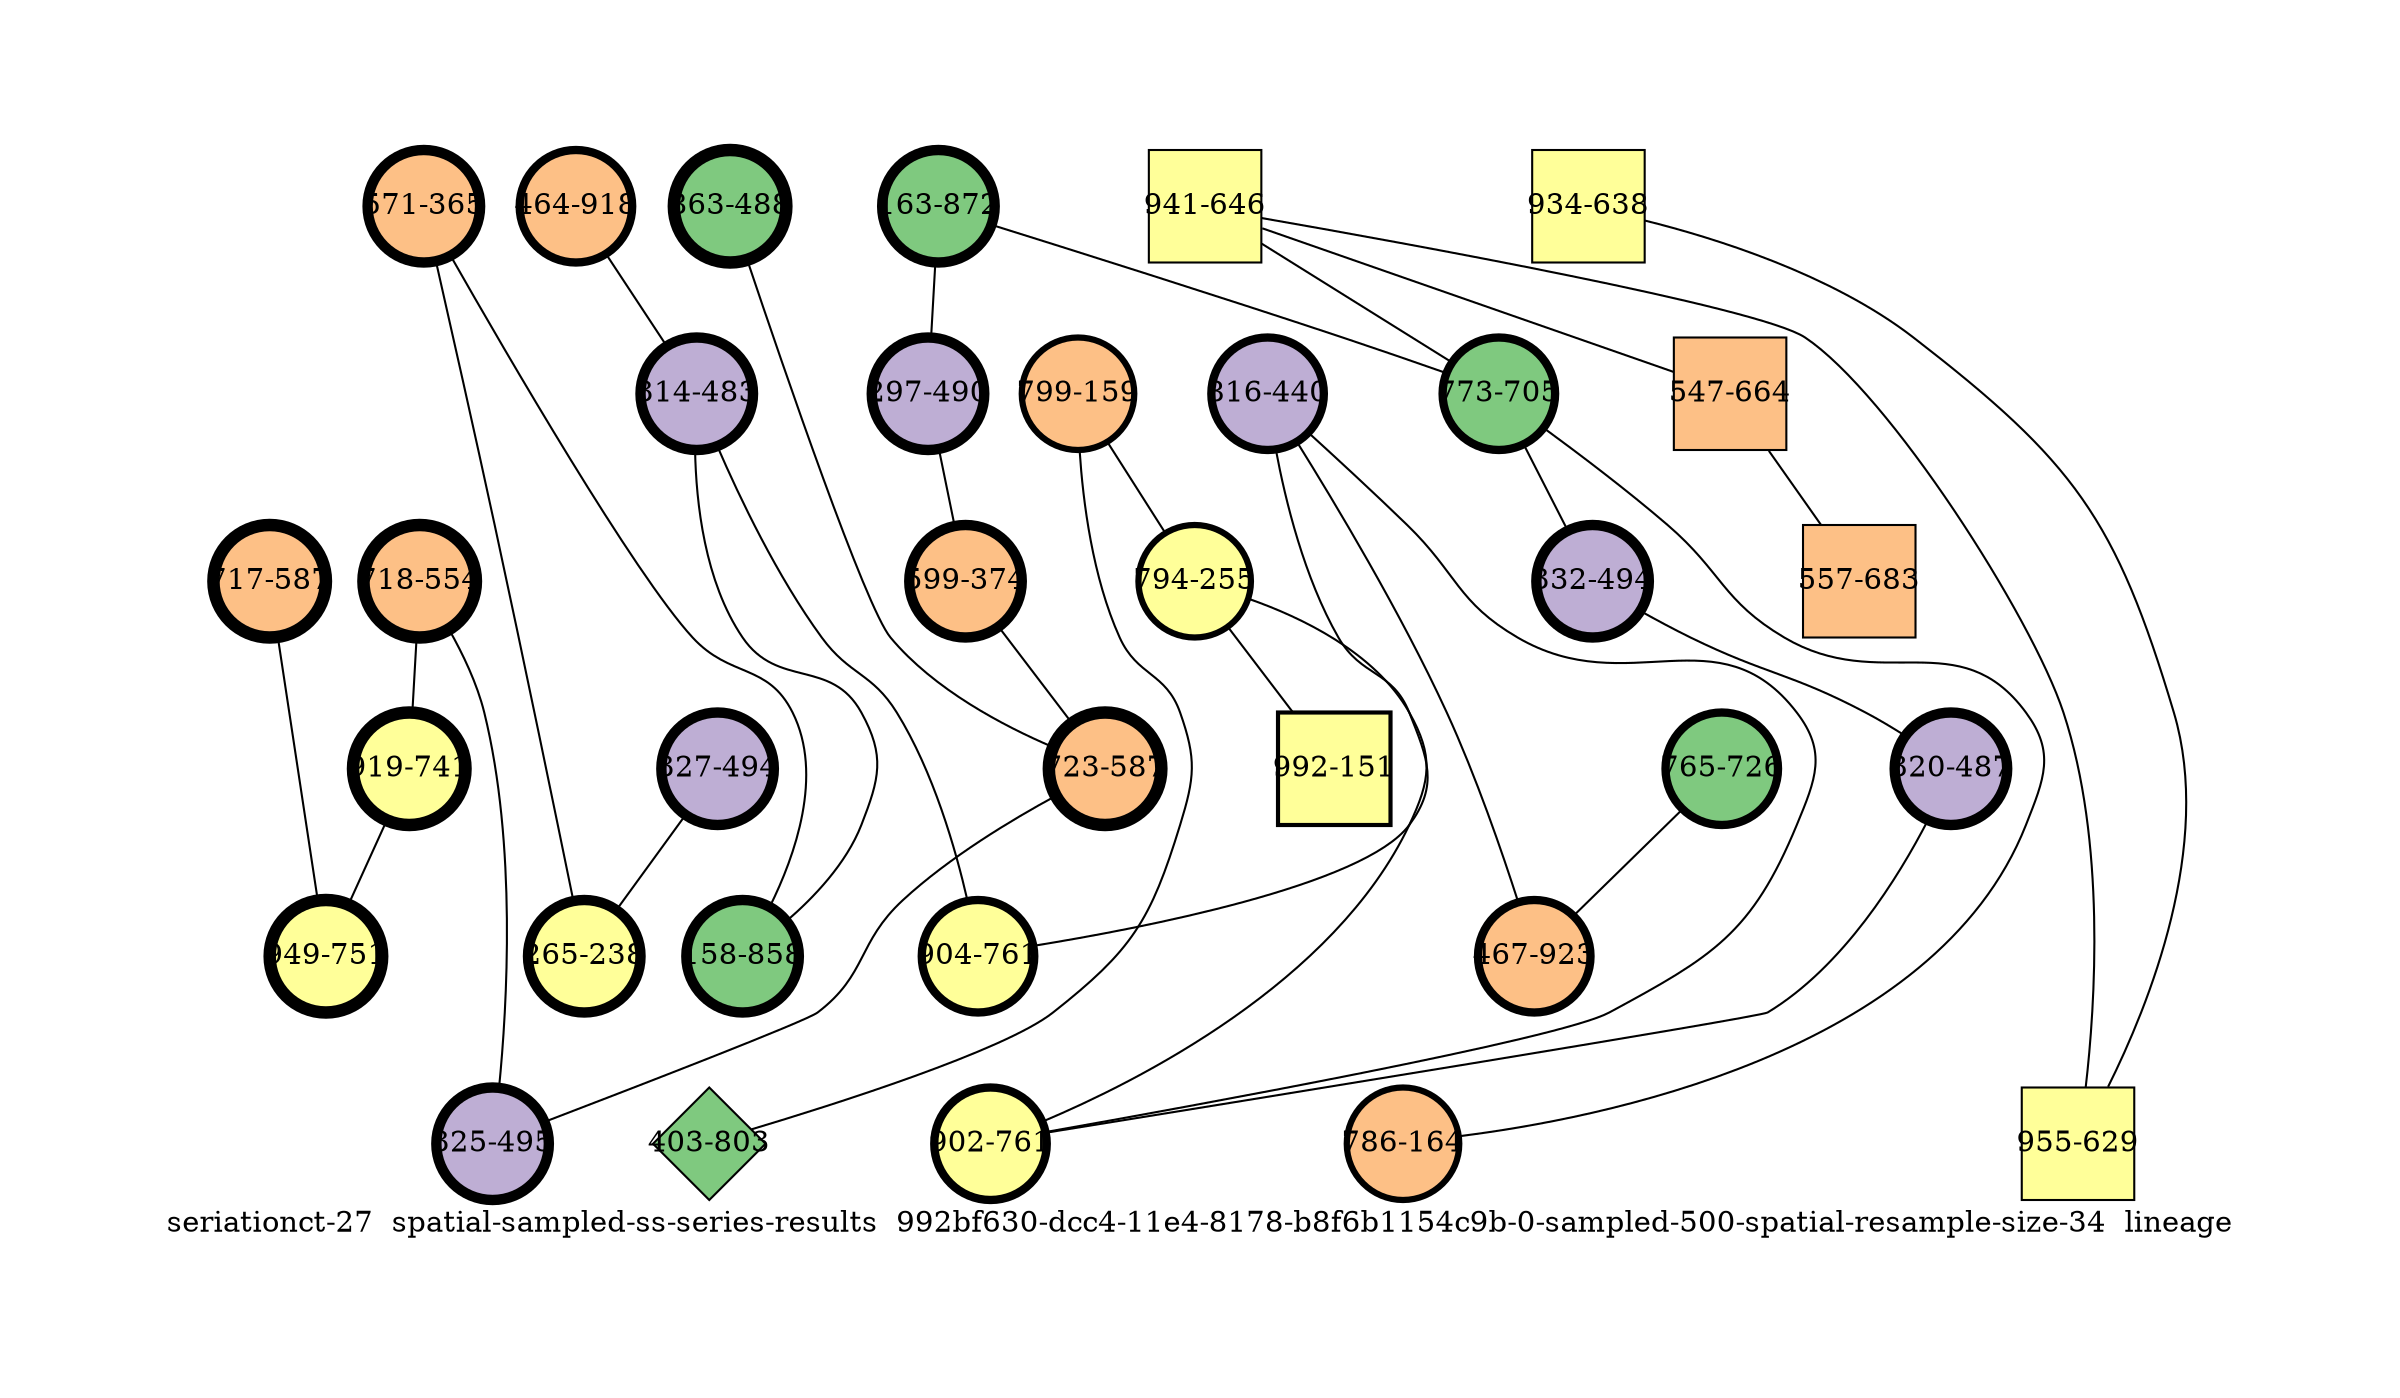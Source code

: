 strict graph "seriationct-27  spatial-sampled-ss-series-results  992bf630-dcc4-11e4-8178-b8f6b1154c9b-0-sampled-500-spatial-resample-size-34  lineage" {
labelloc=b;
ratio=auto;
pad="1.0";
label="seriationct-27  spatial-sampled-ss-series-results  992bf630-dcc4-11e4-8178-b8f6b1154c9b-0-sampled-500-spatial-resample-size-34  lineage";
node [width="0.75", style=filled, fixedsize=true, height="0.75", shape=circle, label=""];
0 [xCoordinate="872.0", appears_in_slice=5, yCoordinate="163.0", colorscheme=accent6, lineage_id=0, short_label="163-872", label="163-872", shape=circle, cluster_id=0, fillcolor=1, size="500.0", id=0, penwidth="5.0"];
1 [xCoordinate="490.0", appears_in_slice=5, yCoordinate="297.0", colorscheme=accent6, lineage_id=0, short_label="297-490", label="297-490", shape=circle, cluster_id=1, fillcolor=2, size="500.0", id=1, penwidth="5.0"];
2 [xCoordinate="646.0", appears_in_slice=1, yCoordinate="941.0", colorscheme=accent6, lineage_id=1, short_label="941-646", label="941-646", shape=square, cluster_id=3, fillcolor=4, size="500.0", id=2, penwidth="1.0"];
3 [xCoordinate="374.0", appears_in_slice=5, yCoordinate="599.0", colorscheme=accent6, lineage_id=0, short_label="599-374", label="599-374", shape=circle, cluster_id=2, fillcolor=3, size="500.0", id=3, penwidth="5.0"];
4 [xCoordinate="488.0", appears_in_slice=6, yCoordinate="863.0", colorscheme=accent6, lineage_id=0, short_label="863-488", label="863-488", shape=circle, cluster_id=0, fillcolor=1, size="500.0", id=4, penwidth="6.0"];
5 [xCoordinate="664.0", appears_in_slice=1, yCoordinate="547.0", colorscheme=accent6, lineage_id=1, short_label="547-664", label="547-664", shape=square, cluster_id=2, fillcolor=3, size="500.0", id=5, penwidth="1.0"];
6 [xCoordinate="918.0", appears_in_slice=4, yCoordinate="464.0", colorscheme=accent6, lineage_id=0, short_label="464-918", label="464-918", shape=circle, cluster_id=2, fillcolor=3, size="500.0", id=6, penwidth="4.0"];
7 [xCoordinate="159.0", appears_in_slice=3, yCoordinate="799.0", colorscheme=accent6, lineage_id=0, short_label="799-159", label="799-159", shape=circle, cluster_id=2, fillcolor=3, size="500.0", id=7, penwidth="3.0"];
8 [xCoordinate="803.0", appears_in_slice=1, yCoordinate="403.0", colorscheme=accent6, lineage_id=2, short_label="403-803", label="403-803", shape=diamond, cluster_id=0, fillcolor=1, size="500.0", id=8, penwidth="1.0"];
9 [xCoordinate="365.0", appears_in_slice=5, yCoordinate="571.0", colorscheme=accent6, lineage_id=0, short_label="571-365", label="571-365", shape=circle, cluster_id=2, fillcolor=3, size="500.0", id=9, penwidth="5.0"];
10 [xCoordinate="483.0", appears_in_slice=5, yCoordinate="314.0", colorscheme=accent6, lineage_id=0, short_label="314-483", label="314-483", shape=circle, cluster_id=1, fillcolor=2, size="500.0", id=10, penwidth="5.0"];
11 [xCoordinate="638.0", appears_in_slice=1, yCoordinate="934.0", colorscheme=accent6, lineage_id=1, short_label="934-638", label="934-638", shape=square, cluster_id=3, fillcolor=4, size="500.0", id=11, penwidth="1.0"];
12 [xCoordinate="705.0", appears_in_slice=4, yCoordinate="773.0", colorscheme=accent6, lineage_id=0, short_label="773-705", label="773-705", shape=circle, cluster_id=0, fillcolor=1, size="500.0", id=12, penwidth="4.0"];
13 [xCoordinate="587.0", appears_in_slice=6, yCoordinate="723.0", colorscheme=accent6, lineage_id=0, short_label="723-587", label="723-587", shape=circle, cluster_id=2, fillcolor=3, size="500.0", id=13, penwidth="6.0"];
14 [xCoordinate="726.0", appears_in_slice=4, yCoordinate="765.0", colorscheme=accent6, lineage_id=0, short_label="765-726", label="765-726", shape=circle, cluster_id=0, fillcolor=1, size="500.0", id=14, penwidth="4.0"];
15 [xCoordinate="554.0", appears_in_slice=6, yCoordinate="718.0", colorscheme=accent6, lineage_id=0, short_label="718-554", label="718-554", shape=circle, cluster_id=2, fillcolor=3, size="500.0", id=15, penwidth="6.0"];
16 [xCoordinate="494.0", appears_in_slice=5, yCoordinate="332.0", colorscheme=accent6, lineage_id=0, short_label="332-494", label="332-494", shape=circle, cluster_id=1, fillcolor=2, size="500.0", id=16, penwidth="5.0"];
17 [xCoordinate="255.0", appears_in_slice=3, yCoordinate="794.0", colorscheme=accent6, lineage_id=0, short_label="794-255", label="794-255", shape=circle, cluster_id=3, fillcolor=4, size="500.0", id=17, penwidth="3.0"];
18 [xCoordinate="858.0", appears_in_slice=5, yCoordinate="158.0", colorscheme=accent6, lineage_id=0, short_label="158-858", label="158-858", shape=circle, cluster_id=0, fillcolor=1, size="500.0", id=18, penwidth="5.0"];
19 [xCoordinate="487.0", appears_in_slice=5, yCoordinate="320.0", colorscheme=accent6, lineage_id=0, short_label="320-487", label="320-487", shape=circle, cluster_id=1, fillcolor=2, size="500.0", id=21, penwidth="5.0"];
20 [xCoordinate="741.0", appears_in_slice=6, yCoordinate="919.0", colorscheme=accent6, lineage_id=0, short_label="919-741", label="919-741", shape=circle, cluster_id=3, fillcolor=4, size="500.0", id=20, penwidth="6.0"];
21 [xCoordinate="164.0", appears_in_slice=3, yCoordinate="786.0", colorscheme=accent6, lineage_id=0, short_label="786-164", label="786-164", shape=circle, cluster_id=2, fillcolor=3, size="500.0", id=19, penwidth="3.0"];
22 [xCoordinate="440.0", appears_in_slice=4, yCoordinate="816.0", colorscheme=accent6, lineage_id=0, short_label="816-440", label="816-440", shape=circle, cluster_id=1, fillcolor=2, size="500.0", id=22, penwidth="4.0"];
23 [xCoordinate="683.0", appears_in_slice=1, yCoordinate="557.0", colorscheme=accent6, lineage_id=1, short_label="557-683", label="557-683", shape=square, cluster_id=2, fillcolor=3, size="500.0", id=23, penwidth="1.0"];
24 [xCoordinate="761.0", appears_in_slice=4, yCoordinate="902.0", colorscheme=accent6, lineage_id=0, short_label="902-761", label="902-761", shape=circle, cluster_id=3, fillcolor=4, size="500.0", id=24, penwidth="4.0"];
25 [xCoordinate="587.0", appears_in_slice=6, yCoordinate="717.0", colorscheme=accent6, lineage_id=0, short_label="717-587", label="717-587", shape=circle, cluster_id=2, fillcolor=3, size="500.0", id=25, penwidth="6.0"];
26 [xCoordinate="629.0", appears_in_slice=1, yCoordinate="955.0", colorscheme=accent6, lineage_id=1, short_label="955-629", label="955-629", shape=square, cluster_id=3, fillcolor=4, size="500.0", id=26, penwidth="1.0"];
27 [xCoordinate="761.0", appears_in_slice=4, yCoordinate="904.0", colorscheme=accent6, lineage_id=0, short_label="904-761", label="904-761", shape=circle, cluster_id=3, fillcolor=4, size="500.0", id=27, penwidth="4.0"];
28 [xCoordinate="494.0", appears_in_slice=5, yCoordinate="327.0", colorscheme=accent6, lineage_id=0, short_label="327-494", label="327-494", shape=circle, cluster_id=1, fillcolor=2, size="500.0", id=28, penwidth="5.0"];
29 [xCoordinate="923.0", appears_in_slice=4, yCoordinate="467.0", colorscheme=accent6, lineage_id=0, short_label="467-923", label="467-923", shape=circle, cluster_id=2, fillcolor=3, size="500.0", id=29, penwidth="4.0"];
30 [xCoordinate="495.0", appears_in_slice=5, yCoordinate="325.0", colorscheme=accent6, lineage_id=0, short_label="325-495", label="325-495", shape=circle, cluster_id=1, fillcolor=2, size="500.0", id=30, penwidth="5.0"];
31 [xCoordinate="151.0", appears_in_slice=2, yCoordinate="992.0", colorscheme=accent6, lineage_id=1, short_label="992-151", label="992-151", shape=square, cluster_id=3, fillcolor=4, size="500.0", id=31, penwidth="2.0"];
32 [xCoordinate="751.0", appears_in_slice=6, yCoordinate="949.0", colorscheme=accent6, lineage_id=0, short_label="949-751", label="949-751", shape=circle, cluster_id=3, fillcolor=4, size="500.0", id=32, penwidth="6.0"];
33 [xCoordinate="238.0", appears_in_slice=5, yCoordinate="265.0", colorscheme=accent6, lineage_id=0, short_label="265-238", label="265-238", shape=circle, cluster_id=3, fillcolor=4, size="500.0", id=33, penwidth="5.0"];
0 -- 1  [inverseweight="17.5249909308", weight="0.0570613704707"];
0 -- 12  [inverseweight="1.62241916141", weight="0.616363529096"];
1 -- 3  [inverseweight="28.3069258536", weight="0.0353270434653"];
2 -- 26  [inverseweight="1.67479989012", weight="0.597086258425"];
2 -- 12  [inverseweight="2.23209837221", weight="0.448008928482"];
2 -- 5  [inverseweight="2.06442435978", weight="0.484396531779"];
3 -- 13  [inverseweight="3.49164054444", weight="0.286398324017"];
4 -- 13  [inverseweight="25.8543844998", weight="0.0386781592116"];
5 -- 23  [inverseweight="12.2794168103", weight="0.081437092286"];
6 -- 10  [inverseweight="2.37145332759", weight="0.4216823449"];
7 -- 8  [inverseweight="4.25197124561", weight="0.235185033537"];
7 -- 17  [inverseweight="15.2711805445", weight="0.065482822175"];
9 -- 33  [inverseweight="16.6297526309", weight="0.0601331855135"];
9 -- 18  [inverseweight="16.9711058326", weight="0.0589236794506"];
10 -- 18  [inverseweight="48.1125224325", weight="0.0207846096908"];
10 -- 27  [inverseweight="2.37648383474", weight="0.420789733715"];
11 -- 26  [inverseweight="36.0843918244", weight="0.0277128129211"];
12 -- 16  [inverseweight="4.49921270666", weight="0.222261107709"];
12 -- 21  [inverseweight="1.84530742633", weight="0.541915122505"];
13 -- 30  [inverseweight="1.98278484974", weight="0.504341154379"];
14 -- 29  [inverseweight="15.625", weight="0.064"];
15 -- 20  [inverseweight="31.8788356532", weight="0.0313687742827"];
15 -- 30  [inverseweight="2.83505757267", weight="0.352726522961"];
16 -- 19  [inverseweight="15.0618808282", weight="0.0663927706908"];
17 -- 24  [inverseweight="5.76812162171", weight="0.173366663462"];
17 -- 31  [inverseweight="6.59724767462", weight="0.151578362572"];
19 -- 24  [inverseweight="6.55741229471", weight="0.152499180326"];
20 -- 32  [inverseweight="23.6227795631", weight="0.042332020977"];
22 -- 24  [inverseweight="11.6247638744", weight="0.0860232526704"];
22 -- 27  [inverseweight="2.02447401382", weight="0.493955463579"];
22 -- 29  [inverseweight="2.13831477565", weight="0.467657994693"];
25 -- 32  [inverseweight="39.0434404722", weight="0.0256124969497"];
28 -- 33  [inverseweight="23.5180217096", weight="0.0425205832509"];
}
